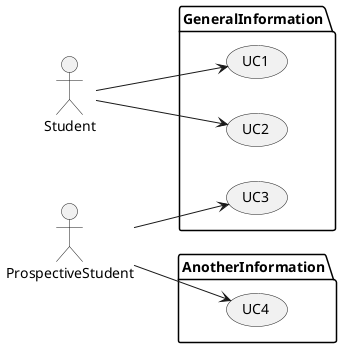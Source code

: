 @startuml THUBOT

left to right direction

actor Student as s
actor ProspectiveStudent as ps

package GeneralInformation {
  usecase "UC1" as UC1
  usecase "UC2" as UC2
  usecase "UC3" as UC3
}

package AnotherInformation {
    usecase "UC4" as UC4
}

s --> UC1
s --> UC2

ps --> UC3
ps --> UC4

@enduml